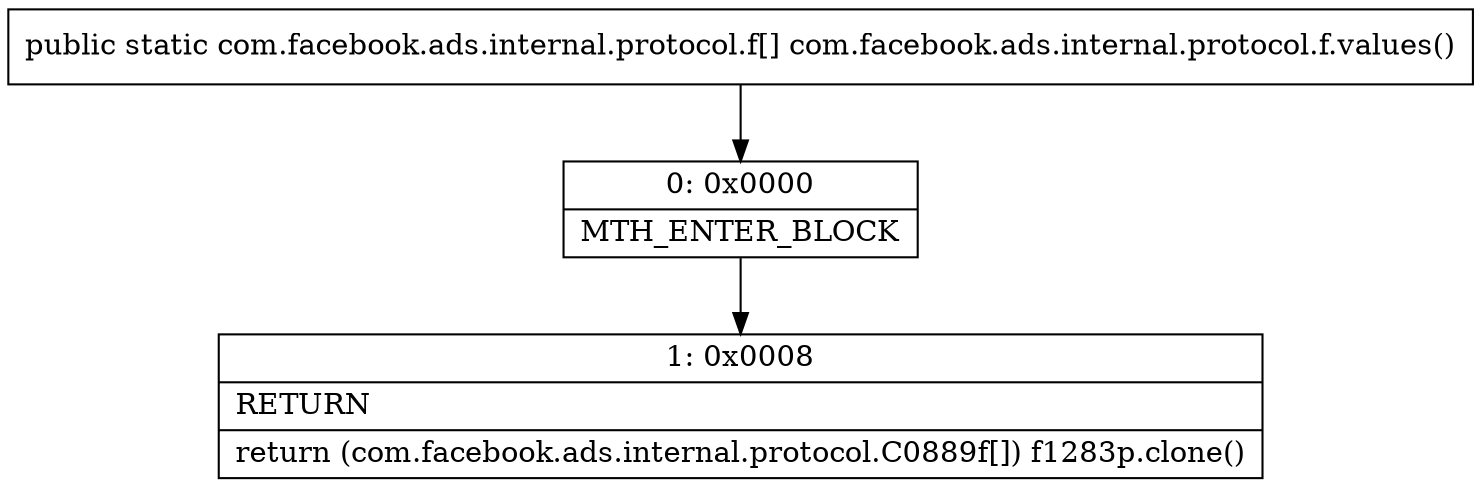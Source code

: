 digraph "CFG forcom.facebook.ads.internal.protocol.f.values()[Lcom\/facebook\/ads\/internal\/protocol\/f;" {
Node_0 [shape=record,label="{0\:\ 0x0000|MTH_ENTER_BLOCK\l}"];
Node_1 [shape=record,label="{1\:\ 0x0008|RETURN\l|return (com.facebook.ads.internal.protocol.C0889f[]) f1283p.clone()\l}"];
MethodNode[shape=record,label="{public static com.facebook.ads.internal.protocol.f[] com.facebook.ads.internal.protocol.f.values() }"];
MethodNode -> Node_0;
Node_0 -> Node_1;
}

